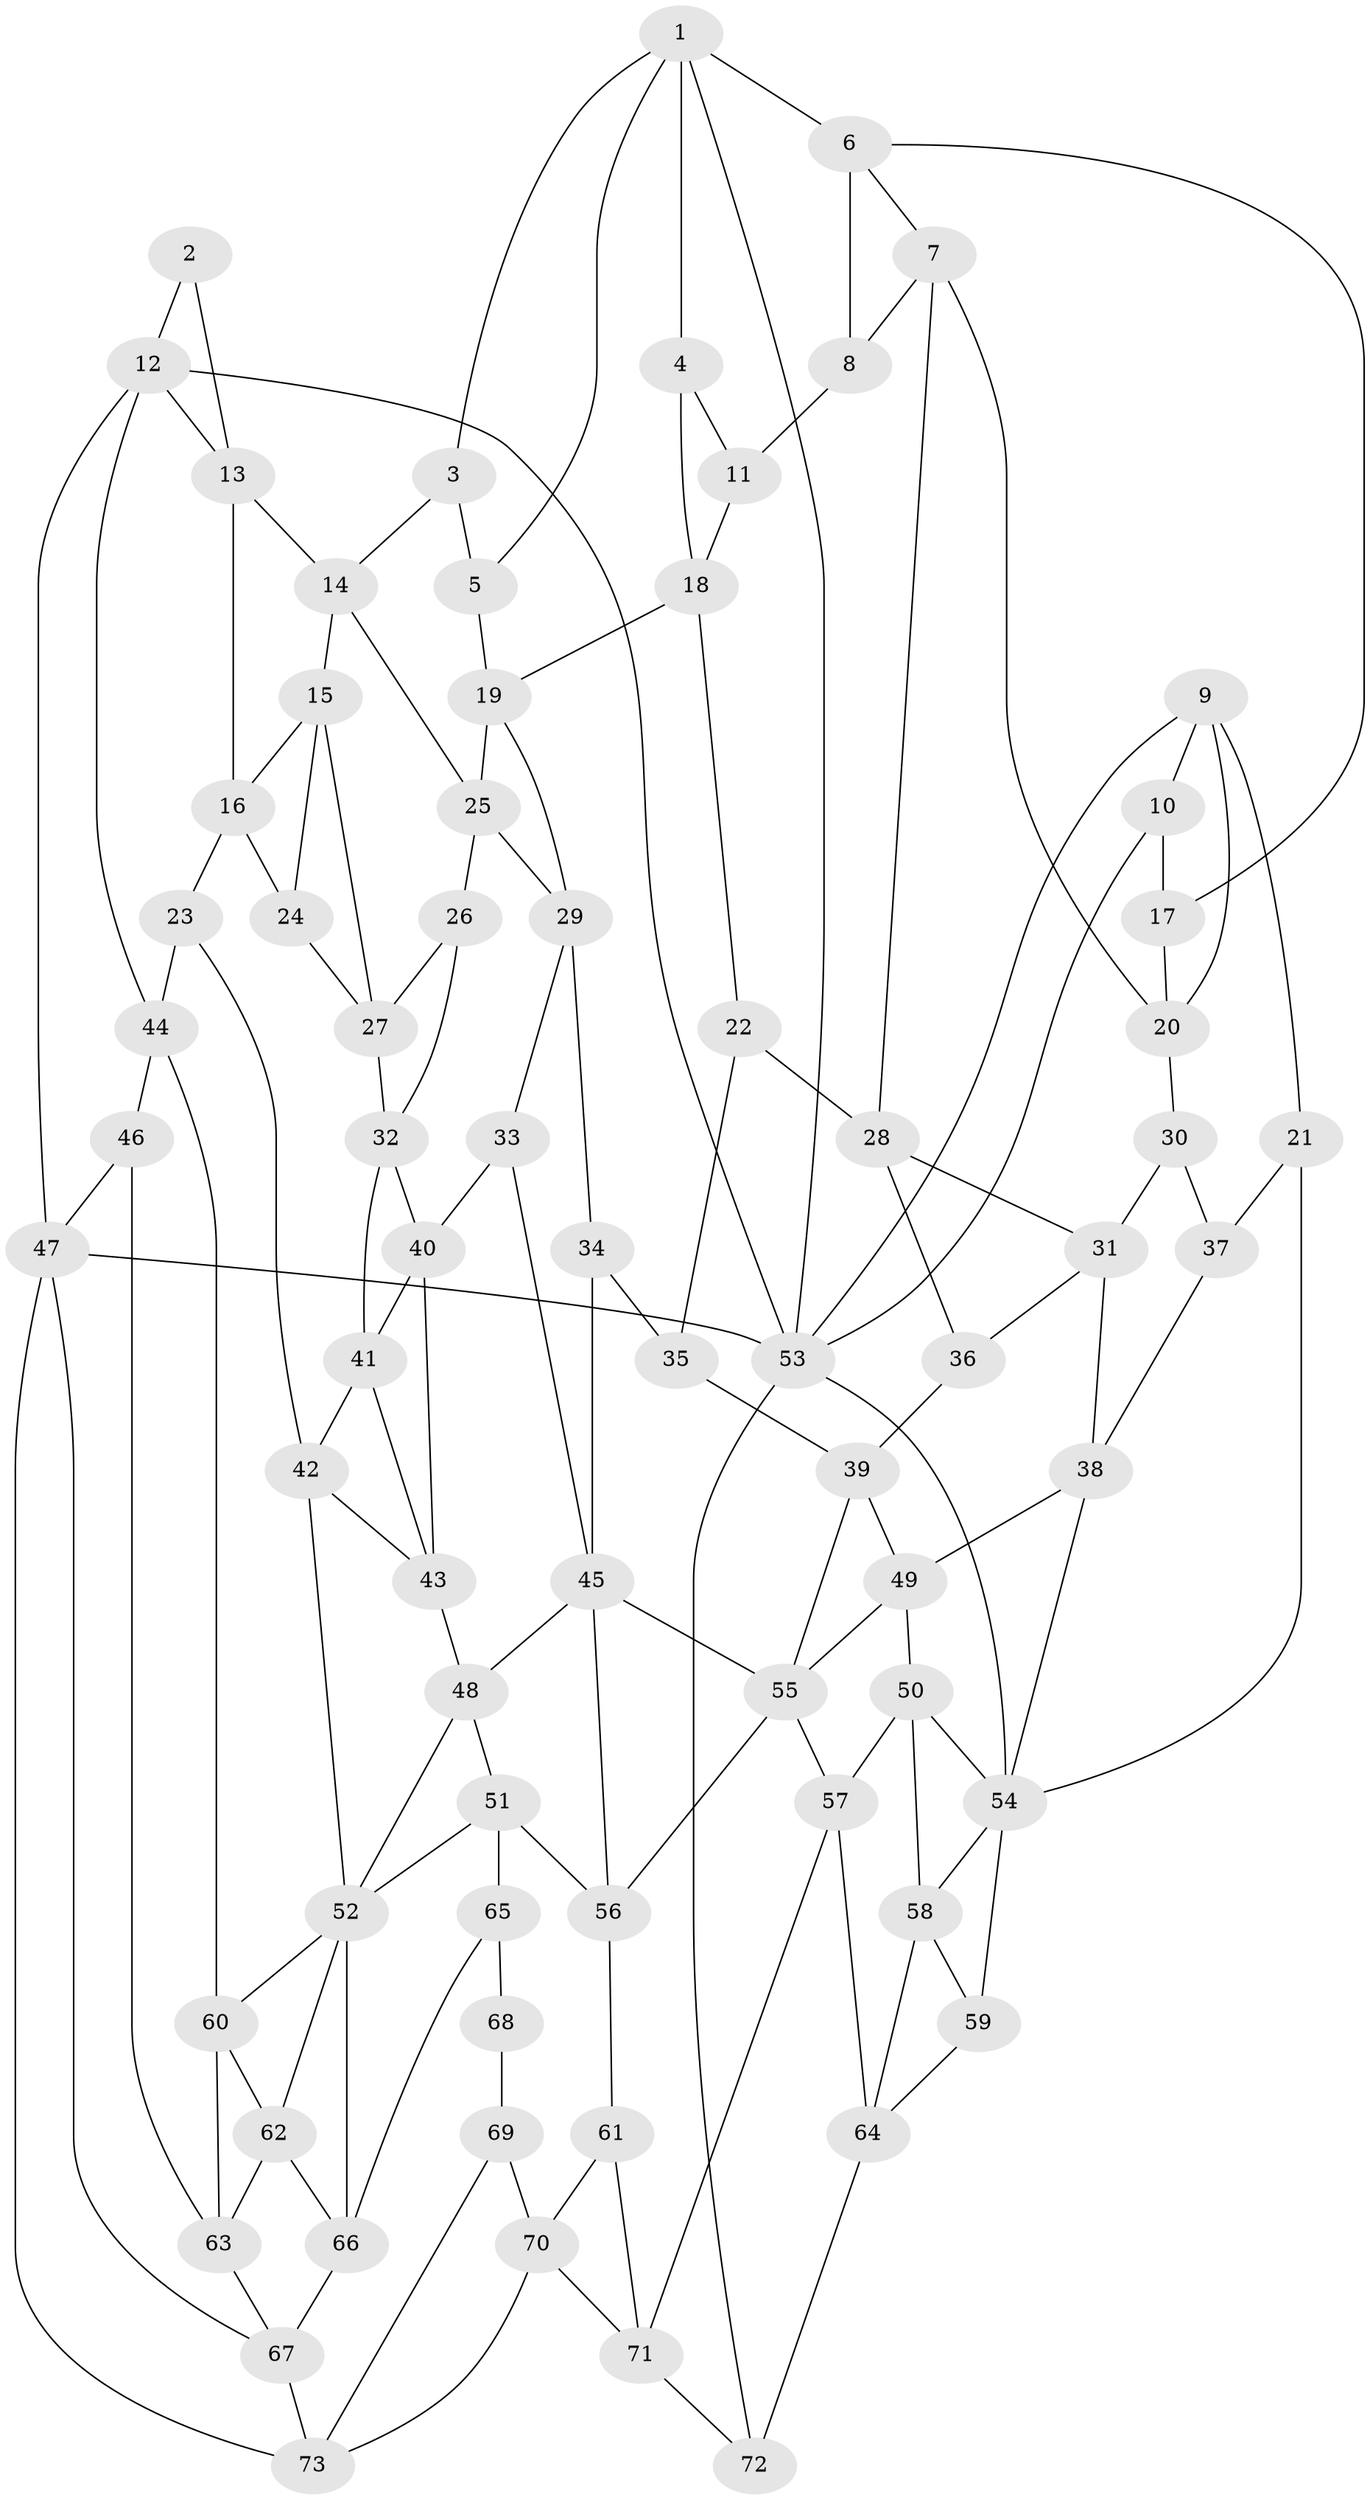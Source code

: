 // original degree distribution, {3: 0.0136986301369863, 4: 0.2808219178082192, 5: 0.4383561643835616, 6: 0.2671232876712329}
// Generated by graph-tools (version 1.1) at 2025/27/03/09/25 03:27:06]
// undirected, 73 vertices, 138 edges
graph export_dot {
graph [start="1"]
  node [color=gray90,style=filled];
  1;
  2;
  3;
  4;
  5;
  6;
  7;
  8;
  9;
  10;
  11;
  12;
  13;
  14;
  15;
  16;
  17;
  18;
  19;
  20;
  21;
  22;
  23;
  24;
  25;
  26;
  27;
  28;
  29;
  30;
  31;
  32;
  33;
  34;
  35;
  36;
  37;
  38;
  39;
  40;
  41;
  42;
  43;
  44;
  45;
  46;
  47;
  48;
  49;
  50;
  51;
  52;
  53;
  54;
  55;
  56;
  57;
  58;
  59;
  60;
  61;
  62;
  63;
  64;
  65;
  66;
  67;
  68;
  69;
  70;
  71;
  72;
  73;
  1 -- 3 [weight=1.0];
  1 -- 4 [weight=1.0];
  1 -- 5 [weight=1.0];
  1 -- 6 [weight=1.0];
  1 -- 53 [weight=1.0];
  2 -- 12 [weight=1.0];
  2 -- 13 [weight=1.0];
  3 -- 5 [weight=2.0];
  3 -- 14 [weight=1.0];
  4 -- 11 [weight=1.0];
  4 -- 18 [weight=1.0];
  5 -- 19 [weight=1.0];
  6 -- 7 [weight=1.0];
  6 -- 8 [weight=1.0];
  6 -- 17 [weight=1.0];
  7 -- 8 [weight=1.0];
  7 -- 20 [weight=1.0];
  7 -- 28 [weight=1.0];
  8 -- 11 [weight=2.0];
  9 -- 10 [weight=1.0];
  9 -- 20 [weight=1.0];
  9 -- 21 [weight=1.0];
  9 -- 53 [weight=1.0];
  10 -- 17 [weight=2.0];
  10 -- 53 [weight=1.0];
  11 -- 18 [weight=1.0];
  12 -- 13 [weight=1.0];
  12 -- 44 [weight=1.0];
  12 -- 47 [weight=1.0];
  12 -- 53 [weight=1.0];
  13 -- 14 [weight=1.0];
  13 -- 16 [weight=1.0];
  14 -- 15 [weight=1.0];
  14 -- 25 [weight=1.0];
  15 -- 16 [weight=1.0];
  15 -- 24 [weight=1.0];
  15 -- 27 [weight=1.0];
  16 -- 23 [weight=1.0];
  16 -- 24 [weight=1.0];
  17 -- 20 [weight=1.0];
  18 -- 19 [weight=1.0];
  18 -- 22 [weight=1.0];
  19 -- 25 [weight=1.0];
  19 -- 29 [weight=1.0];
  20 -- 30 [weight=1.0];
  21 -- 37 [weight=1.0];
  21 -- 54 [weight=1.0];
  22 -- 28 [weight=1.0];
  22 -- 35 [weight=1.0];
  23 -- 42 [weight=1.0];
  23 -- 44 [weight=1.0];
  24 -- 27 [weight=1.0];
  25 -- 26 [weight=1.0];
  25 -- 29 [weight=1.0];
  26 -- 27 [weight=1.0];
  26 -- 32 [weight=1.0];
  27 -- 32 [weight=1.0];
  28 -- 31 [weight=1.0];
  28 -- 36 [weight=1.0];
  29 -- 33 [weight=1.0];
  29 -- 34 [weight=1.0];
  30 -- 31 [weight=1.0];
  30 -- 37 [weight=2.0];
  31 -- 36 [weight=1.0];
  31 -- 38 [weight=1.0];
  32 -- 40 [weight=1.0];
  32 -- 41 [weight=1.0];
  33 -- 40 [weight=1.0];
  33 -- 45 [weight=1.0];
  34 -- 35 [weight=2.0];
  34 -- 45 [weight=1.0];
  35 -- 39 [weight=1.0];
  36 -- 39 [weight=1.0];
  37 -- 38 [weight=1.0];
  38 -- 49 [weight=1.0];
  38 -- 54 [weight=1.0];
  39 -- 49 [weight=1.0];
  39 -- 55 [weight=1.0];
  40 -- 41 [weight=1.0];
  40 -- 43 [weight=1.0];
  41 -- 42 [weight=1.0];
  41 -- 43 [weight=1.0];
  42 -- 43 [weight=1.0];
  42 -- 52 [weight=1.0];
  43 -- 48 [weight=1.0];
  44 -- 46 [weight=1.0];
  44 -- 60 [weight=1.0];
  45 -- 48 [weight=1.0];
  45 -- 55 [weight=1.0];
  45 -- 56 [weight=1.0];
  46 -- 47 [weight=1.0];
  46 -- 63 [weight=1.0];
  47 -- 53 [weight=1.0];
  47 -- 67 [weight=1.0];
  47 -- 73 [weight=1.0];
  48 -- 51 [weight=1.0];
  48 -- 52 [weight=1.0];
  49 -- 50 [weight=1.0];
  49 -- 55 [weight=1.0];
  50 -- 54 [weight=1.0];
  50 -- 57 [weight=1.0];
  50 -- 58 [weight=1.0];
  51 -- 52 [weight=1.0];
  51 -- 56 [weight=2.0];
  51 -- 65 [weight=1.0];
  52 -- 60 [weight=1.0];
  52 -- 62 [weight=1.0];
  52 -- 66 [weight=1.0];
  53 -- 54 [weight=1.0];
  53 -- 72 [weight=1.0];
  54 -- 58 [weight=1.0];
  54 -- 59 [weight=1.0];
  55 -- 56 [weight=2.0];
  55 -- 57 [weight=1.0];
  56 -- 61 [weight=1.0];
  57 -- 64 [weight=1.0];
  57 -- 71 [weight=1.0];
  58 -- 59 [weight=1.0];
  58 -- 64 [weight=1.0];
  59 -- 64 [weight=1.0];
  60 -- 62 [weight=1.0];
  60 -- 63 [weight=1.0];
  61 -- 70 [weight=1.0];
  61 -- 71 [weight=1.0];
  62 -- 63 [weight=1.0];
  62 -- 66 [weight=1.0];
  63 -- 67 [weight=1.0];
  64 -- 72 [weight=1.0];
  65 -- 66 [weight=1.0];
  65 -- 68 [weight=2.0];
  66 -- 67 [weight=1.0];
  67 -- 73 [weight=1.0];
  68 -- 69 [weight=2.0];
  69 -- 70 [weight=1.0];
  69 -- 73 [weight=1.0];
  70 -- 71 [weight=1.0];
  70 -- 73 [weight=1.0];
  71 -- 72 [weight=1.0];
}
